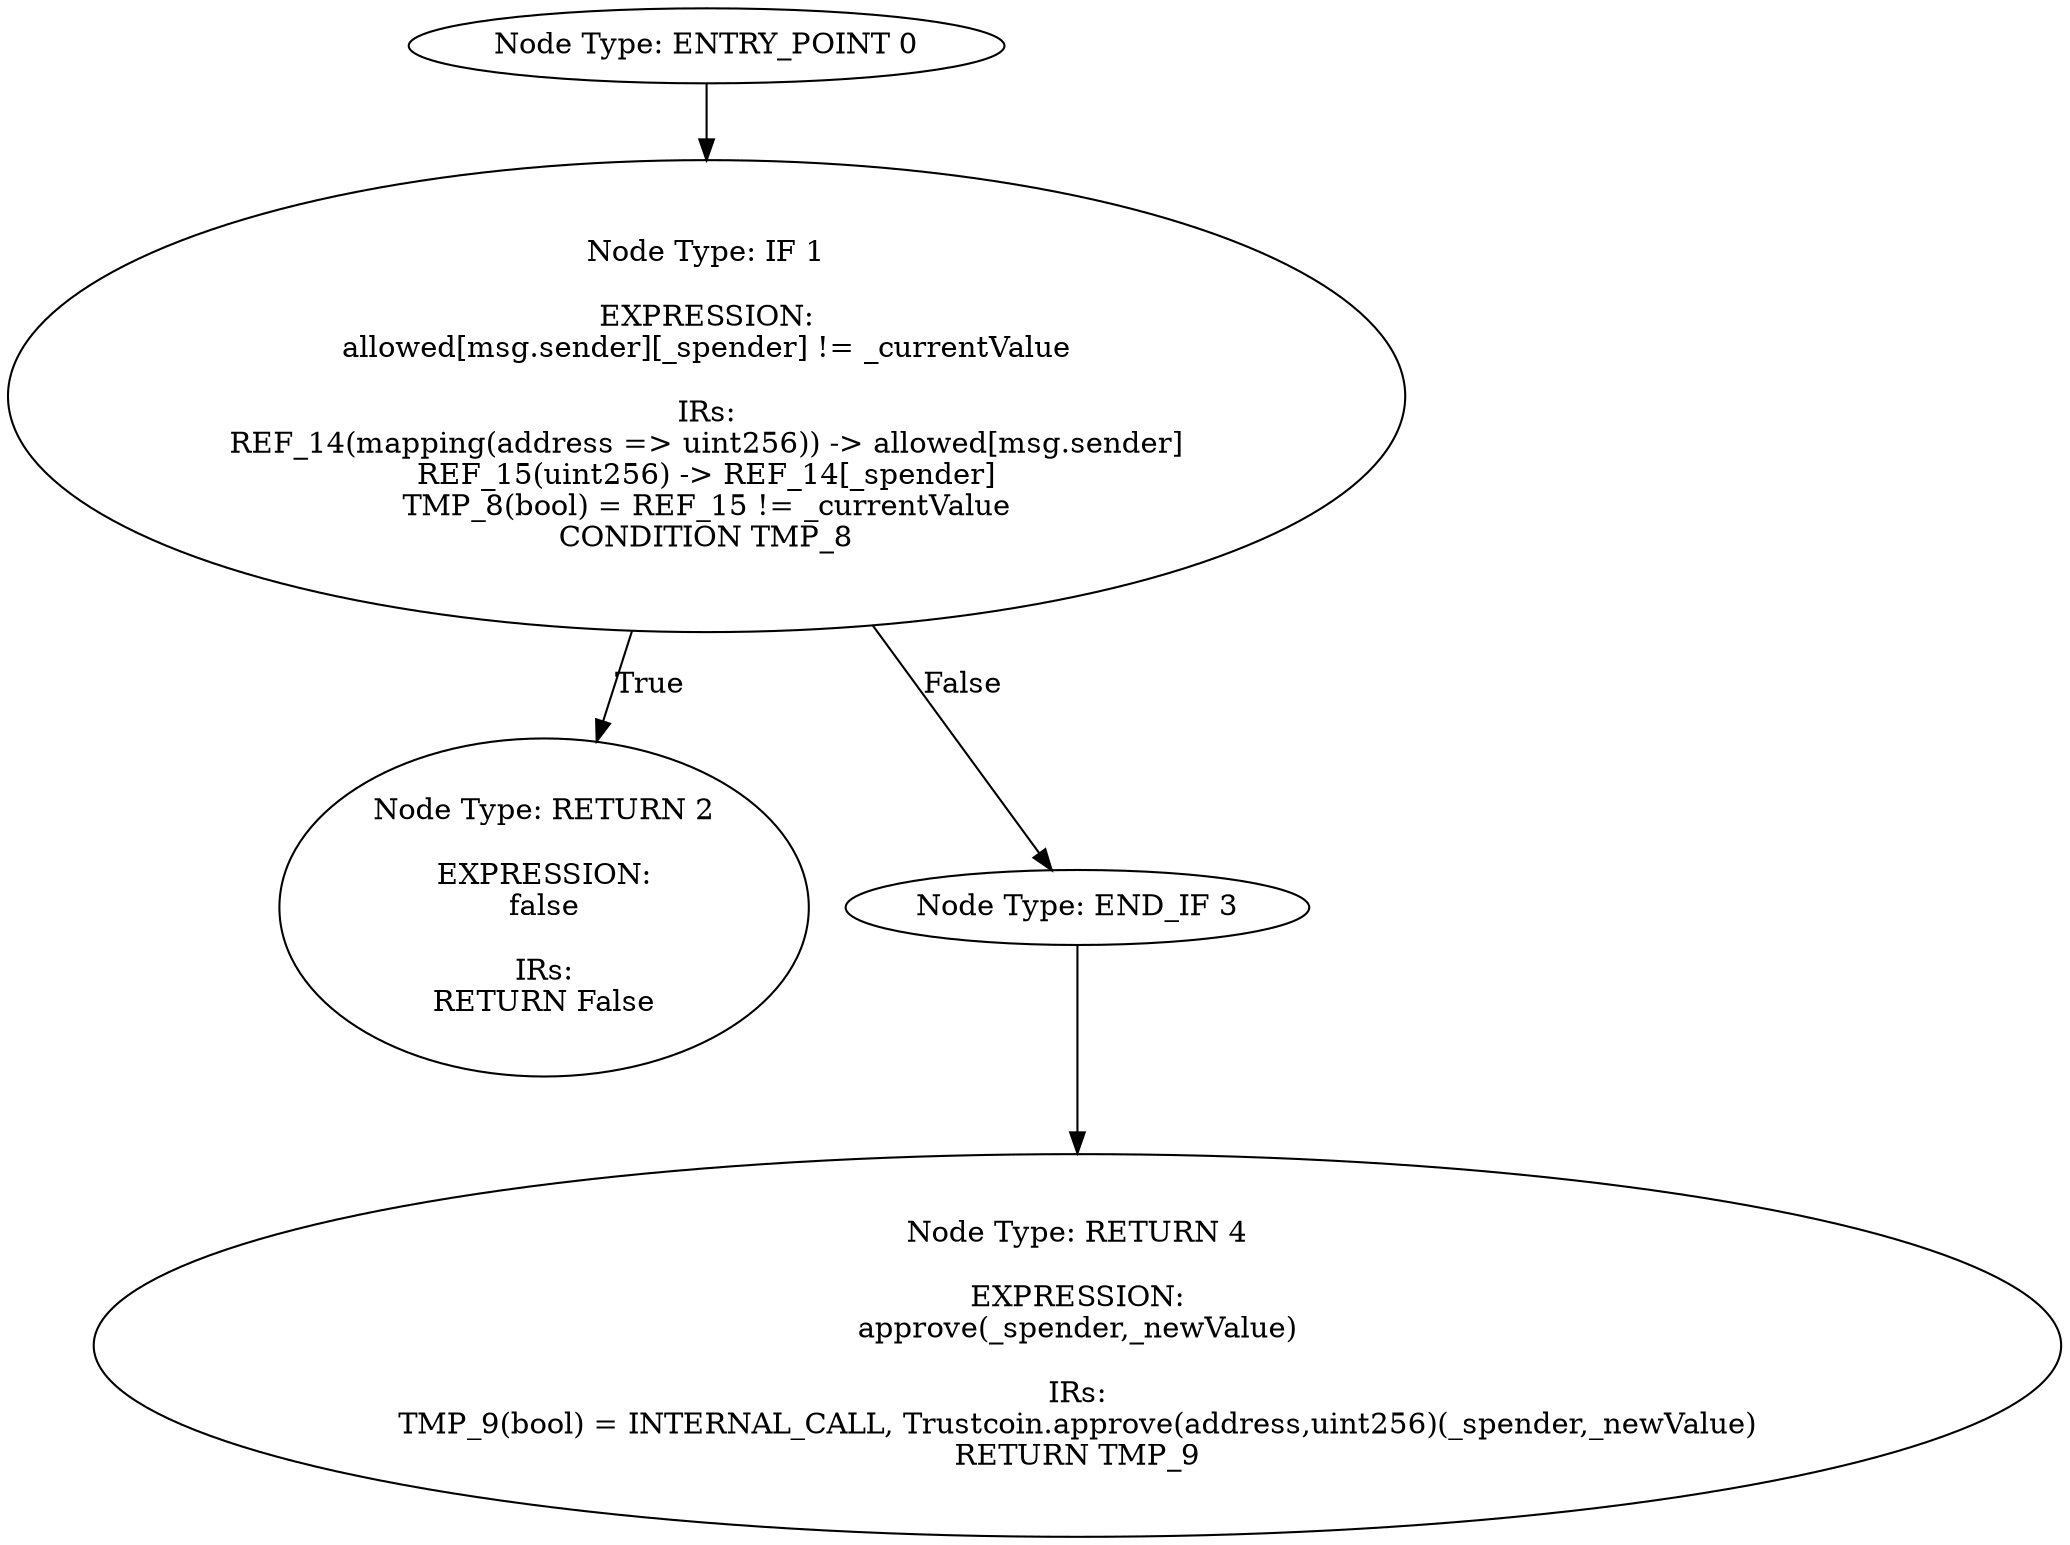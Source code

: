 digraph{
0[label="Node Type: ENTRY_POINT 0
"];
0->1;
1[label="Node Type: IF 1

EXPRESSION:
allowed[msg.sender][_spender] != _currentValue

IRs:
REF_14(mapping(address => uint256)) -> allowed[msg.sender]
REF_15(uint256) -> REF_14[_spender]
TMP_8(bool) = REF_15 != _currentValue
CONDITION TMP_8"];
1->2[label="True"];
1->3[label="False"];
2[label="Node Type: RETURN 2

EXPRESSION:
false

IRs:
RETURN False"];
3[label="Node Type: END_IF 3
"];
3->4;
4[label="Node Type: RETURN 4

EXPRESSION:
approve(_spender,_newValue)

IRs:
TMP_9(bool) = INTERNAL_CALL, Trustcoin.approve(address,uint256)(_spender,_newValue)
RETURN TMP_9"];
}
